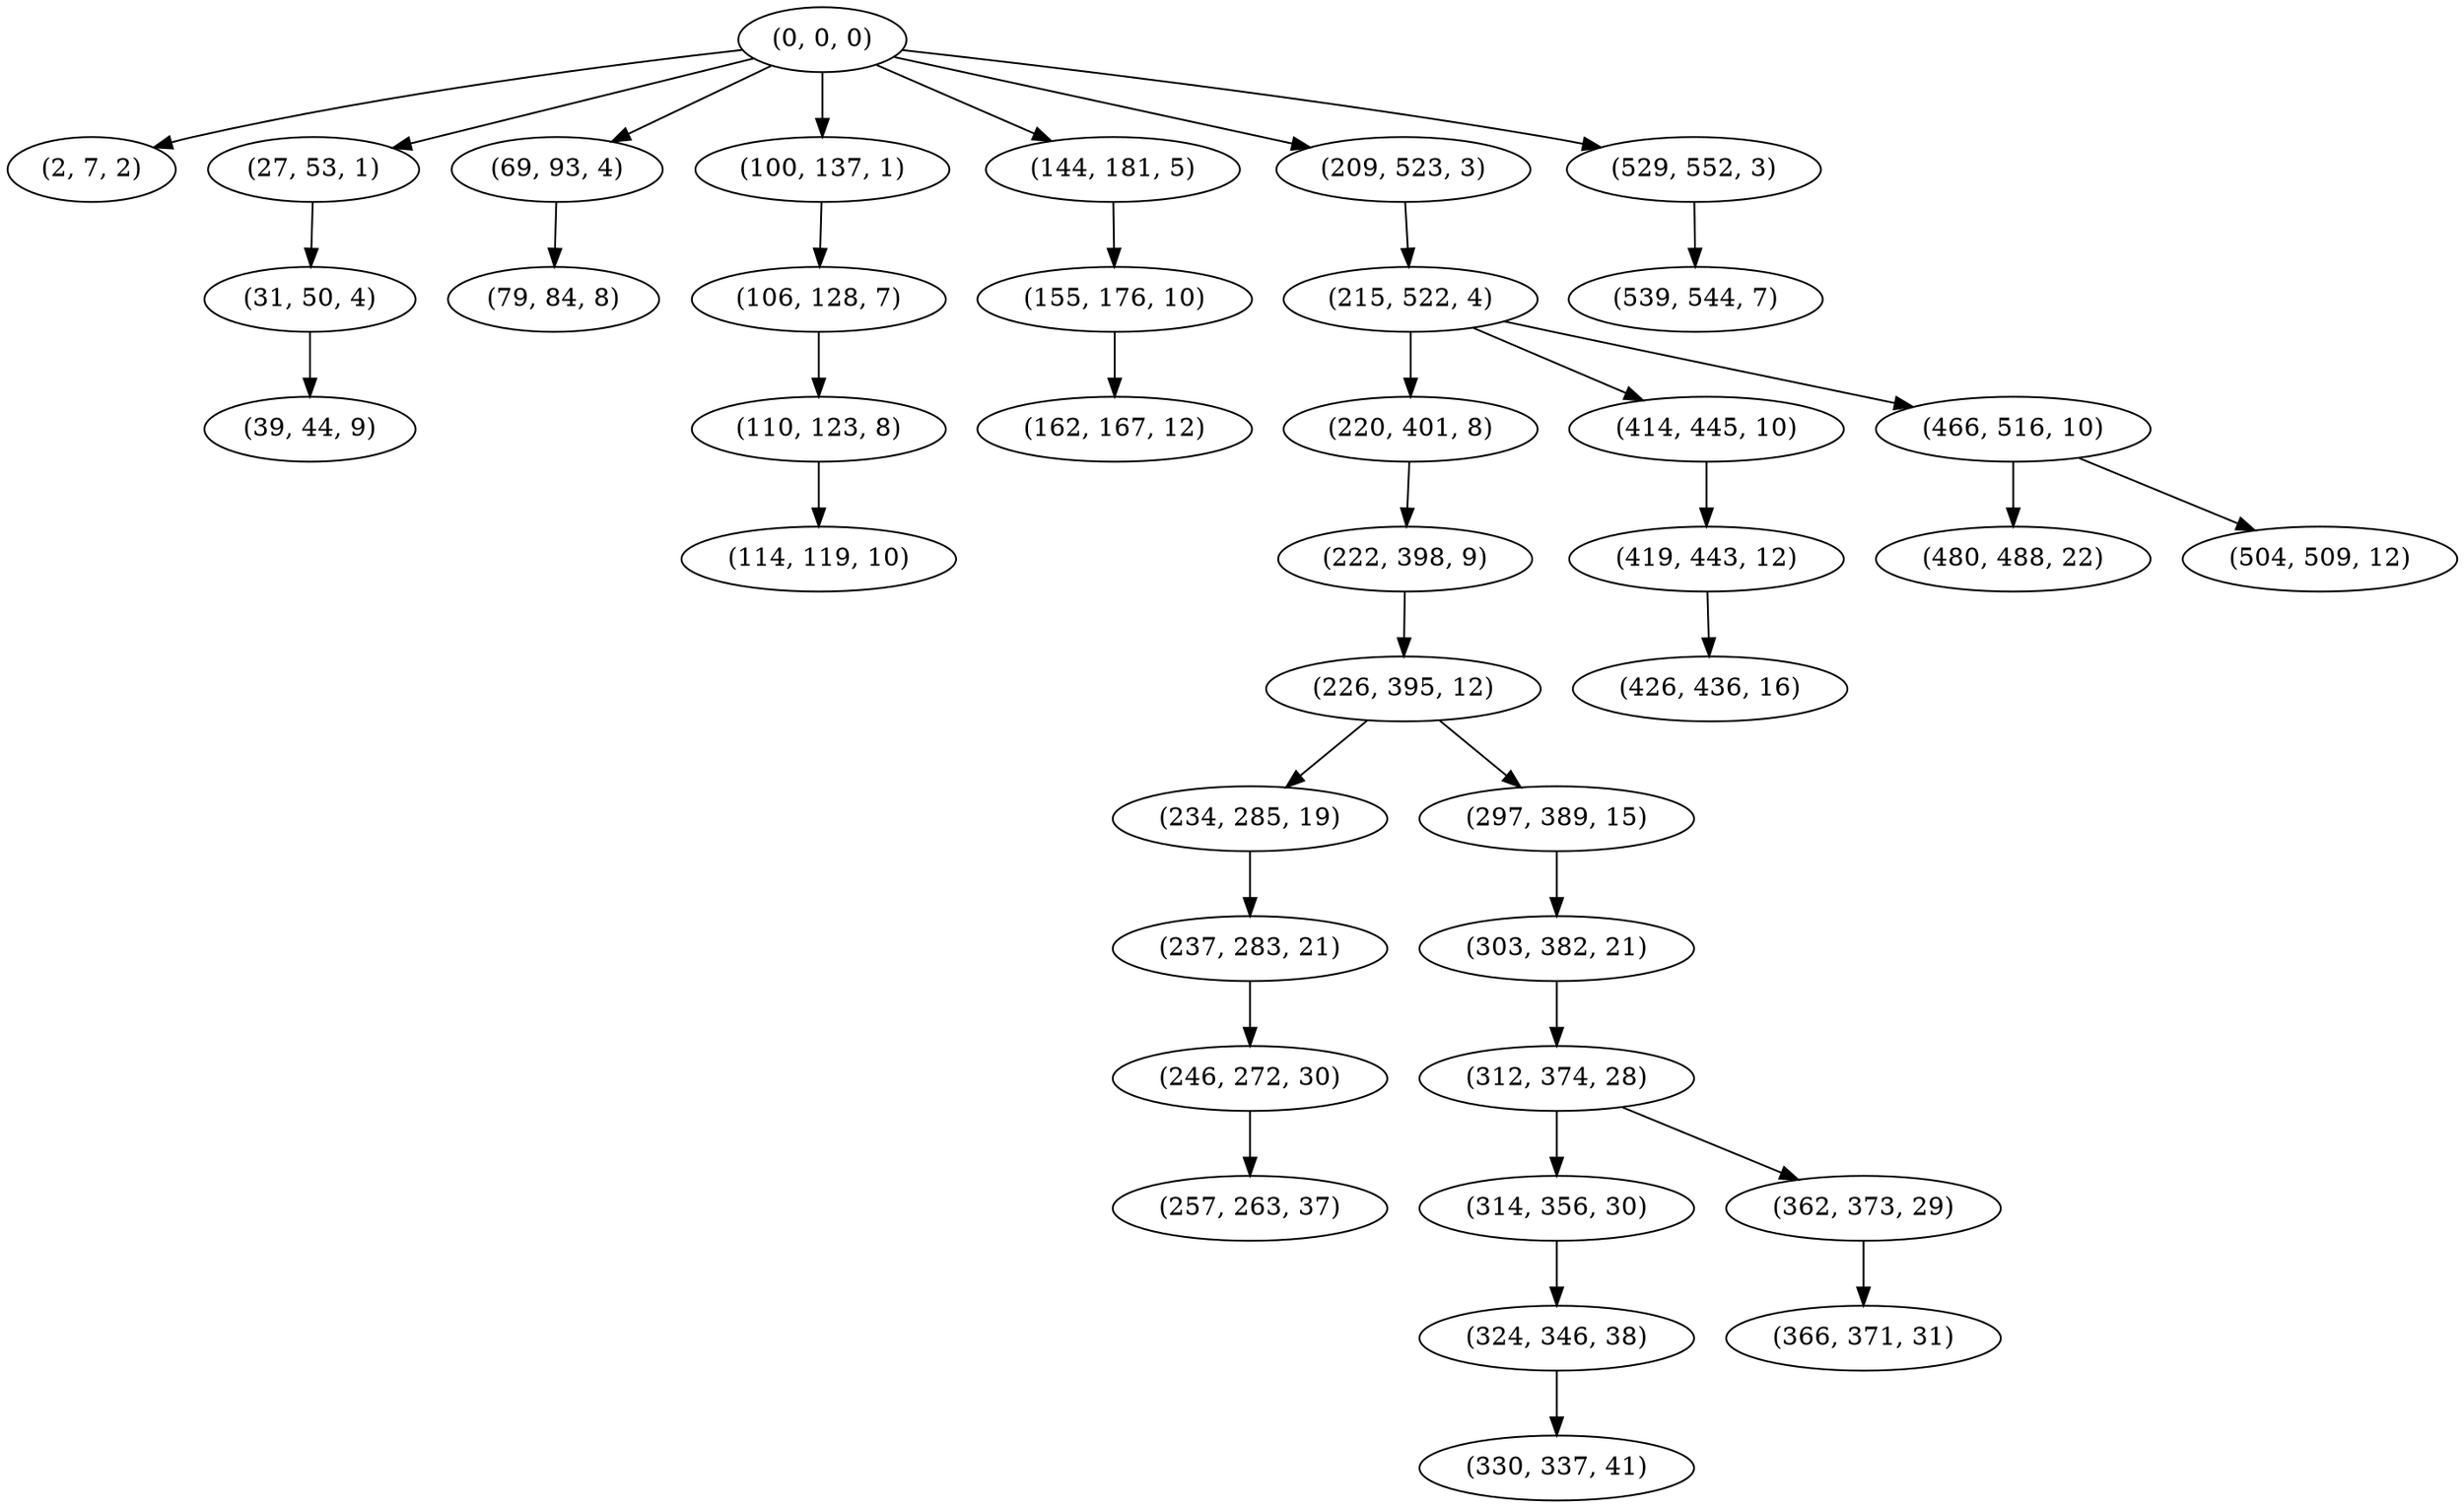 digraph tree {
    "(0, 0, 0)";
    "(2, 7, 2)";
    "(27, 53, 1)";
    "(31, 50, 4)";
    "(39, 44, 9)";
    "(69, 93, 4)";
    "(79, 84, 8)";
    "(100, 137, 1)";
    "(106, 128, 7)";
    "(110, 123, 8)";
    "(114, 119, 10)";
    "(144, 181, 5)";
    "(155, 176, 10)";
    "(162, 167, 12)";
    "(209, 523, 3)";
    "(215, 522, 4)";
    "(220, 401, 8)";
    "(222, 398, 9)";
    "(226, 395, 12)";
    "(234, 285, 19)";
    "(237, 283, 21)";
    "(246, 272, 30)";
    "(257, 263, 37)";
    "(297, 389, 15)";
    "(303, 382, 21)";
    "(312, 374, 28)";
    "(314, 356, 30)";
    "(324, 346, 38)";
    "(330, 337, 41)";
    "(362, 373, 29)";
    "(366, 371, 31)";
    "(414, 445, 10)";
    "(419, 443, 12)";
    "(426, 436, 16)";
    "(466, 516, 10)";
    "(480, 488, 22)";
    "(504, 509, 12)";
    "(529, 552, 3)";
    "(539, 544, 7)";
    "(0, 0, 0)" -> "(2, 7, 2)";
    "(0, 0, 0)" -> "(27, 53, 1)";
    "(0, 0, 0)" -> "(69, 93, 4)";
    "(0, 0, 0)" -> "(100, 137, 1)";
    "(0, 0, 0)" -> "(144, 181, 5)";
    "(0, 0, 0)" -> "(209, 523, 3)";
    "(0, 0, 0)" -> "(529, 552, 3)";
    "(27, 53, 1)" -> "(31, 50, 4)";
    "(31, 50, 4)" -> "(39, 44, 9)";
    "(69, 93, 4)" -> "(79, 84, 8)";
    "(100, 137, 1)" -> "(106, 128, 7)";
    "(106, 128, 7)" -> "(110, 123, 8)";
    "(110, 123, 8)" -> "(114, 119, 10)";
    "(144, 181, 5)" -> "(155, 176, 10)";
    "(155, 176, 10)" -> "(162, 167, 12)";
    "(209, 523, 3)" -> "(215, 522, 4)";
    "(215, 522, 4)" -> "(220, 401, 8)";
    "(215, 522, 4)" -> "(414, 445, 10)";
    "(215, 522, 4)" -> "(466, 516, 10)";
    "(220, 401, 8)" -> "(222, 398, 9)";
    "(222, 398, 9)" -> "(226, 395, 12)";
    "(226, 395, 12)" -> "(234, 285, 19)";
    "(226, 395, 12)" -> "(297, 389, 15)";
    "(234, 285, 19)" -> "(237, 283, 21)";
    "(237, 283, 21)" -> "(246, 272, 30)";
    "(246, 272, 30)" -> "(257, 263, 37)";
    "(297, 389, 15)" -> "(303, 382, 21)";
    "(303, 382, 21)" -> "(312, 374, 28)";
    "(312, 374, 28)" -> "(314, 356, 30)";
    "(312, 374, 28)" -> "(362, 373, 29)";
    "(314, 356, 30)" -> "(324, 346, 38)";
    "(324, 346, 38)" -> "(330, 337, 41)";
    "(362, 373, 29)" -> "(366, 371, 31)";
    "(414, 445, 10)" -> "(419, 443, 12)";
    "(419, 443, 12)" -> "(426, 436, 16)";
    "(466, 516, 10)" -> "(480, 488, 22)";
    "(466, 516, 10)" -> "(504, 509, 12)";
    "(529, 552, 3)" -> "(539, 544, 7)";
}
